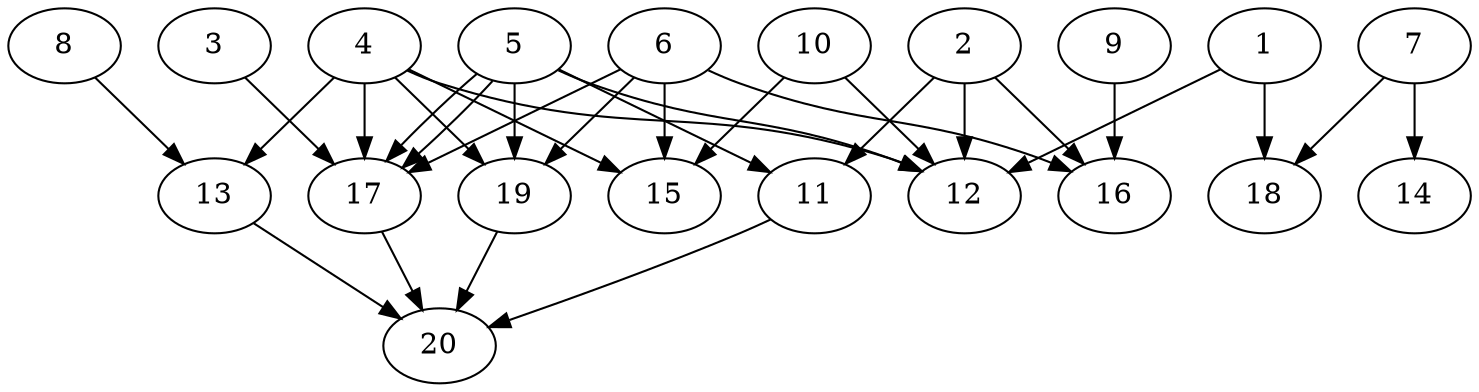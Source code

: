 // DAG automatically generated by daggen at Wed Jul 24 21:27:05 2019
// ./daggen --dot -n 20 --ccr 0.5 --fat 0.7 --regular 0.5 --density 0.5 --mindata 5242880 --maxdata 52428800 
digraph G {
  1 [size="63801344", alpha="0.02", expect_size="31900672"] 
  1 -> 12 [size ="31900672"]
  1 -> 18 [size ="31900672"]
  2 [size="43866112", alpha="0.12", expect_size="21933056"] 
  2 -> 11 [size ="21933056"]
  2 -> 12 [size ="21933056"]
  2 -> 16 [size ="21933056"]
  3 [size="52365312", alpha="0.09", expect_size="26182656"] 
  3 -> 17 [size ="26182656"]
  4 [size="58183680", alpha="0.15", expect_size="29091840"] 
  4 -> 12 [size ="29091840"]
  4 -> 13 [size ="29091840"]
  4 -> 15 [size ="29091840"]
  4 -> 17 [size ="29091840"]
  4 -> 19 [size ="29091840"]
  5 [size="66908160", alpha="0.19", expect_size="33454080"] 
  5 -> 11 [size ="33454080"]
  5 -> 12 [size ="33454080"]
  5 -> 17 [size ="33454080"]
  5 -> 17 [size ="33454080"]
  5 -> 19 [size ="33454080"]
  6 [size="102187008", alpha="0.16", expect_size="51093504"] 
  6 -> 15 [size ="51093504"]
  6 -> 16 [size ="51093504"]
  6 -> 17 [size ="51093504"]
  6 -> 19 [size ="51093504"]
  7 [size="45492224", alpha="0.07", expect_size="22746112"] 
  7 -> 14 [size ="22746112"]
  7 -> 18 [size ="22746112"]
  8 [size="92628992", alpha="0.17", expect_size="46314496"] 
  8 -> 13 [size ="46314496"]
  9 [size="87341056", alpha="0.16", expect_size="43670528"] 
  9 -> 16 [size ="43670528"]
  10 [size="63309824", alpha="0.10", expect_size="31654912"] 
  10 -> 12 [size ="31654912"]
  10 -> 15 [size ="31654912"]
  11 [size="52756480", alpha="0.17", expect_size="26378240"] 
  11 -> 20 [size ="26378240"]
  12 [size="63012864", alpha="0.11", expect_size="31506432"] 
  13 [size="25470976", alpha="0.08", expect_size="12735488"] 
  13 -> 20 [size ="12735488"]
  14 [size="68665344", alpha="0.05", expect_size="34332672"] 
  15 [size="44769280", alpha="0.06", expect_size="22384640"] 
  16 [size="39409664", alpha="0.12", expect_size="19704832"] 
  17 [size="22265856", alpha="0.02", expect_size="11132928"] 
  17 -> 20 [size ="11132928"]
  18 [size="54398976", alpha="0.09", expect_size="27199488"] 
  19 [size="41451520", alpha="0.08", expect_size="20725760"] 
  19 -> 20 [size ="20725760"]
  20 [size="21583872", alpha="0.04", expect_size="10791936"] 
}
